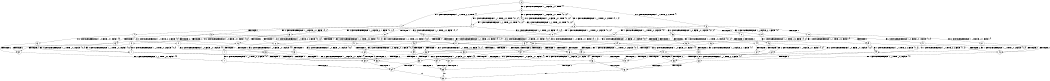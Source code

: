 digraph BCG {
size = "7, 10.5";
center = TRUE;
node [shape = circle];
0 [peripheries = 2];
0 -> 1 [label = "EX !1 !ATOMIC_EXCH_BRANCH (1, +1, TRUE, +0, 2, TRUE) !{}"];
0 -> 2 [label = "EX !2 !ATOMIC_EXCH_BRANCH (1, +0, FALSE, +0, 1, TRUE) !{}"];
0 -> 3 [label = "EX !0 !ATOMIC_EXCH_BRANCH (1, +1, TRUE, +0, 2, TRUE) !{}"];
1 -> 4 [label = "TERMINATE !1"];
1 -> 5 [label = "EX !2 !ATOMIC_EXCH_BRANCH (1, +0, FALSE, +0, 1, FALSE) !{0, 1}"];
1 -> 6 [label = "EX !0 !ATOMIC_EXCH_BRANCH (1, +1, TRUE, +0, 2, FALSE) !{0, 1}"];
2 -> 7 [label = "EX !1 !ATOMIC_EXCH_BRANCH (1, +1, TRUE, +0, 2, TRUE) !{0, 1, 2}"];
2 -> 8 [label = "EX !0 !ATOMIC_EXCH_BRANCH (1, +1, TRUE, +0, 2, TRUE) !{0, 1, 2}"];
2 -> 9 [label = "EX !2 !ATOMIC_EXCH_BRANCH (1, +0, FALSE, +0, 1, TRUE) !{0, 1, 2}"];
3 -> 10 [label = "TERMINATE !0"];
3 -> 11 [label = "EX !1 !ATOMIC_EXCH_BRANCH (1, +1, TRUE, +0, 2, FALSE) !{0}"];
3 -> 12 [label = "EX !2 !ATOMIC_EXCH_BRANCH (1, +0, FALSE, +0, 1, FALSE) !{0}"];
4 -> 13 [label = "EX !2 !ATOMIC_EXCH_BRANCH (1, +0, FALSE, +0, 1, FALSE) !{0}"];
4 -> 14 [label = "EX !0 !ATOMIC_EXCH_BRANCH (1, +1, TRUE, +0, 2, FALSE) !{0}"];
5 -> 15 [label = "TERMINATE !1"];
5 -> 16 [label = "TERMINATE !2"];
5 -> 17 [label = "EX !0 !ATOMIC_EXCH_BRANCH (1, +1, TRUE, +0, 2, FALSE) !{0, 1, 2}"];
6 -> 18 [label = "TERMINATE !1"];
6 -> 19 [label = "TERMINATE !0"];
6 -> 20 [label = "EX !2 !ATOMIC_EXCH_BRANCH (1, +0, FALSE, +0, 1, FALSE) !{0, 1}"];
7 -> 21 [label = "TERMINATE !1"];
7 -> 22 [label = "EX !0 !ATOMIC_EXCH_BRANCH (1, +1, TRUE, +0, 2, FALSE) !{0, 1, 2}"];
7 -> 23 [label = "EX !2 !ATOMIC_EXCH_BRANCH (1, +0, FALSE, +0, 1, FALSE) !{0, 1, 2}"];
8 -> 24 [label = "TERMINATE !0"];
8 -> 22 [label = "EX !1 !ATOMIC_EXCH_BRANCH (1, +1, TRUE, +0, 2, FALSE) !{0, 1, 2}"];
8 -> 25 [label = "EX !2 !ATOMIC_EXCH_BRANCH (1, +0, FALSE, +0, 1, FALSE) !{0, 1, 2}"];
9 -> 7 [label = "EX !1 !ATOMIC_EXCH_BRANCH (1, +1, TRUE, +0, 2, TRUE) !{0, 1, 2}"];
9 -> 8 [label = "EX !0 !ATOMIC_EXCH_BRANCH (1, +1, TRUE, +0, 2, TRUE) !{0, 1, 2}"];
9 -> 9 [label = "EX !2 !ATOMIC_EXCH_BRANCH (1, +0, FALSE, +0, 1, TRUE) !{0, 1, 2}"];
10 -> 26 [label = "EX !1 !ATOMIC_EXCH_BRANCH (1, +1, TRUE, +0, 2, FALSE) !{}"];
10 -> 27 [label = "EX !2 !ATOMIC_EXCH_BRANCH (1, +0, FALSE, +0, 1, FALSE) !{}"];
11 -> 18 [label = "TERMINATE !1"];
11 -> 19 [label = "TERMINATE !0"];
11 -> 20 [label = "EX !2 !ATOMIC_EXCH_BRANCH (1, +0, FALSE, +0, 1, FALSE) !{0, 1}"];
12 -> 28 [label = "TERMINATE !2"];
12 -> 29 [label = "TERMINATE !0"];
12 -> 17 [label = "EX !1 !ATOMIC_EXCH_BRANCH (1, +1, TRUE, +0, 2, FALSE) !{0, 1, 2}"];
13 -> 30 [label = "TERMINATE !2"];
13 -> 31 [label = "EX !0 !ATOMIC_EXCH_BRANCH (1, +1, TRUE, +0, 2, FALSE) !{0, 2}"];
14 -> 32 [label = "TERMINATE !0"];
14 -> 33 [label = "EX !2 !ATOMIC_EXCH_BRANCH (1, +0, FALSE, +0, 1, FALSE) !{0}"];
15 -> 30 [label = "TERMINATE !2"];
15 -> 31 [label = "EX !0 !ATOMIC_EXCH_BRANCH (1, +1, TRUE, +0, 2, FALSE) !{0, 2}"];
16 -> 34 [label = "TERMINATE !1"];
16 -> 35 [label = "EX !0 !ATOMIC_EXCH_BRANCH (1, +1, TRUE, +0, 2, FALSE) !{0, 1}"];
17 -> 36 [label = "TERMINATE !1"];
17 -> 37 [label = "TERMINATE !2"];
17 -> 38 [label = "TERMINATE !0"];
18 -> 32 [label = "TERMINATE !0"];
18 -> 33 [label = "EX !2 !ATOMIC_EXCH_BRANCH (1, +0, FALSE, +0, 1, FALSE) !{0}"];
19 -> 39 [label = "TERMINATE !1"];
19 -> 40 [label = "EX !2 !ATOMIC_EXCH_BRANCH (1, +0, FALSE, +0, 1, FALSE) !{1}"];
20 -> 36 [label = "TERMINATE !1"];
20 -> 37 [label = "TERMINATE !2"];
20 -> 38 [label = "TERMINATE !0"];
21 -> 41 [label = "EX !0 !ATOMIC_EXCH_BRANCH (1, +1, TRUE, +0, 2, FALSE) !{0, 2}"];
21 -> 42 [label = "EX !2 !ATOMIC_EXCH_BRANCH (1, +0, FALSE, +0, 1, FALSE) !{0, 2}"];
22 -> 43 [label = "TERMINATE !1"];
22 -> 44 [label = "TERMINATE !0"];
22 -> 45 [label = "EX !2 !ATOMIC_EXCH_BRANCH (1, +0, FALSE, +0, 1, FALSE) !{0, 1, 2}"];
23 -> 15 [label = "TERMINATE !1"];
23 -> 16 [label = "TERMINATE !2"];
23 -> 17 [label = "EX !0 !ATOMIC_EXCH_BRANCH (1, +1, TRUE, +0, 2, FALSE) !{0, 1, 2}"];
24 -> 46 [label = "EX !1 !ATOMIC_EXCH_BRANCH (1, +1, TRUE, +0, 2, FALSE) !{1, 2}"];
24 -> 47 [label = "EX !2 !ATOMIC_EXCH_BRANCH (1, +0, FALSE, +0, 1, FALSE) !{1, 2}"];
25 -> 28 [label = "TERMINATE !2"];
25 -> 29 [label = "TERMINATE !0"];
25 -> 17 [label = "EX !1 !ATOMIC_EXCH_BRANCH (1, +1, TRUE, +0, 2, FALSE) !{0, 1, 2}"];
26 -> 39 [label = "TERMINATE !1"];
26 -> 40 [label = "EX !2 !ATOMIC_EXCH_BRANCH (1, +0, FALSE, +0, 1, FALSE) !{1}"];
27 -> 48 [label = "TERMINATE !2"];
27 -> 49 [label = "EX !1 !ATOMIC_EXCH_BRANCH (1, +1, TRUE, +0, 2, FALSE) !{1, 2}"];
28 -> 50 [label = "TERMINATE !0"];
28 -> 35 [label = "EX !1 !ATOMIC_EXCH_BRANCH (1, +1, TRUE, +0, 2, FALSE) !{0, 1}"];
29 -> 48 [label = "TERMINATE !2"];
29 -> 49 [label = "EX !1 !ATOMIC_EXCH_BRANCH (1, +1, TRUE, +0, 2, FALSE) !{1, 2}"];
30 -> 51 [label = "EX !0 !ATOMIC_EXCH_BRANCH (1, +1, TRUE, +0, 2, FALSE) !{0}"];
31 -> 52 [label = "TERMINATE !2"];
31 -> 53 [label = "TERMINATE !0"];
32 -> 54 [label = "EX !2 !ATOMIC_EXCH_BRANCH (1, +0, FALSE, +0, 1, FALSE) !{}"];
33 -> 52 [label = "TERMINATE !2"];
33 -> 53 [label = "TERMINATE !0"];
34 -> 51 [label = "EX !0 !ATOMIC_EXCH_BRANCH (1, +1, TRUE, +0, 2, FALSE) !{0}"];
35 -> 55 [label = "TERMINATE !1"];
35 -> 56 [label = "TERMINATE !0"];
36 -> 52 [label = "TERMINATE !2"];
36 -> 53 [label = "TERMINATE !0"];
37 -> 55 [label = "TERMINATE !1"];
37 -> 56 [label = "TERMINATE !0"];
38 -> 57 [label = "TERMINATE !1"];
38 -> 58 [label = "TERMINATE !2"];
39 -> 54 [label = "EX !2 !ATOMIC_EXCH_BRANCH (1, +0, FALSE, +0, 1, FALSE) !{}"];
40 -> 57 [label = "TERMINATE !1"];
40 -> 58 [label = "TERMINATE !2"];
41 -> 59 [label = "TERMINATE !0"];
41 -> 60 [label = "EX !2 !ATOMIC_EXCH_BRANCH (1, +0, FALSE, +0, 1, FALSE) !{0, 2}"];
42 -> 30 [label = "TERMINATE !2"];
42 -> 31 [label = "EX !0 !ATOMIC_EXCH_BRANCH (1, +1, TRUE, +0, 2, FALSE) !{0, 2}"];
43 -> 59 [label = "TERMINATE !0"];
43 -> 60 [label = "EX !2 !ATOMIC_EXCH_BRANCH (1, +0, FALSE, +0, 1, FALSE) !{0, 2}"];
44 -> 61 [label = "TERMINATE !1"];
44 -> 62 [label = "EX !2 !ATOMIC_EXCH_BRANCH (1, +0, FALSE, +0, 1, FALSE) !{1, 2}"];
45 -> 36 [label = "TERMINATE !1"];
45 -> 37 [label = "TERMINATE !2"];
45 -> 38 [label = "TERMINATE !0"];
46 -> 61 [label = "TERMINATE !1"];
46 -> 62 [label = "EX !2 !ATOMIC_EXCH_BRANCH (1, +0, FALSE, +0, 1, FALSE) !{1, 2}"];
47 -> 48 [label = "TERMINATE !2"];
47 -> 49 [label = "EX !1 !ATOMIC_EXCH_BRANCH (1, +1, TRUE, +0, 2, FALSE) !{1, 2}"];
48 -> 63 [label = "EX !1 !ATOMIC_EXCH_BRANCH (1, +1, TRUE, +0, 2, FALSE) !{1}"];
49 -> 57 [label = "TERMINATE !1"];
49 -> 58 [label = "TERMINATE !2"];
50 -> 63 [label = "EX !1 !ATOMIC_EXCH_BRANCH (1, +1, TRUE, +0, 2, FALSE) !{1}"];
51 -> 64 [label = "TERMINATE !0"];
52 -> 64 [label = "TERMINATE !0"];
53 -> 65 [label = "TERMINATE !2"];
54 -> 65 [label = "TERMINATE !2"];
55 -> 64 [label = "TERMINATE !0"];
56 -> 66 [label = "TERMINATE !1"];
57 -> 65 [label = "TERMINATE !2"];
58 -> 66 [label = "TERMINATE !1"];
59 -> 67 [label = "EX !2 !ATOMIC_EXCH_BRANCH (1, +0, FALSE, +0, 1, FALSE) !{2}"];
60 -> 52 [label = "TERMINATE !2"];
60 -> 53 [label = "TERMINATE !0"];
61 -> 67 [label = "EX !2 !ATOMIC_EXCH_BRANCH (1, +0, FALSE, +0, 1, FALSE) !{2}"];
62 -> 57 [label = "TERMINATE !1"];
62 -> 58 [label = "TERMINATE !2"];
63 -> 66 [label = "TERMINATE !1"];
64 -> 68 [label = "exit"];
65 -> 68 [label = "exit"];
66 -> 68 [label = "exit"];
67 -> 65 [label = "TERMINATE !2"];
}
